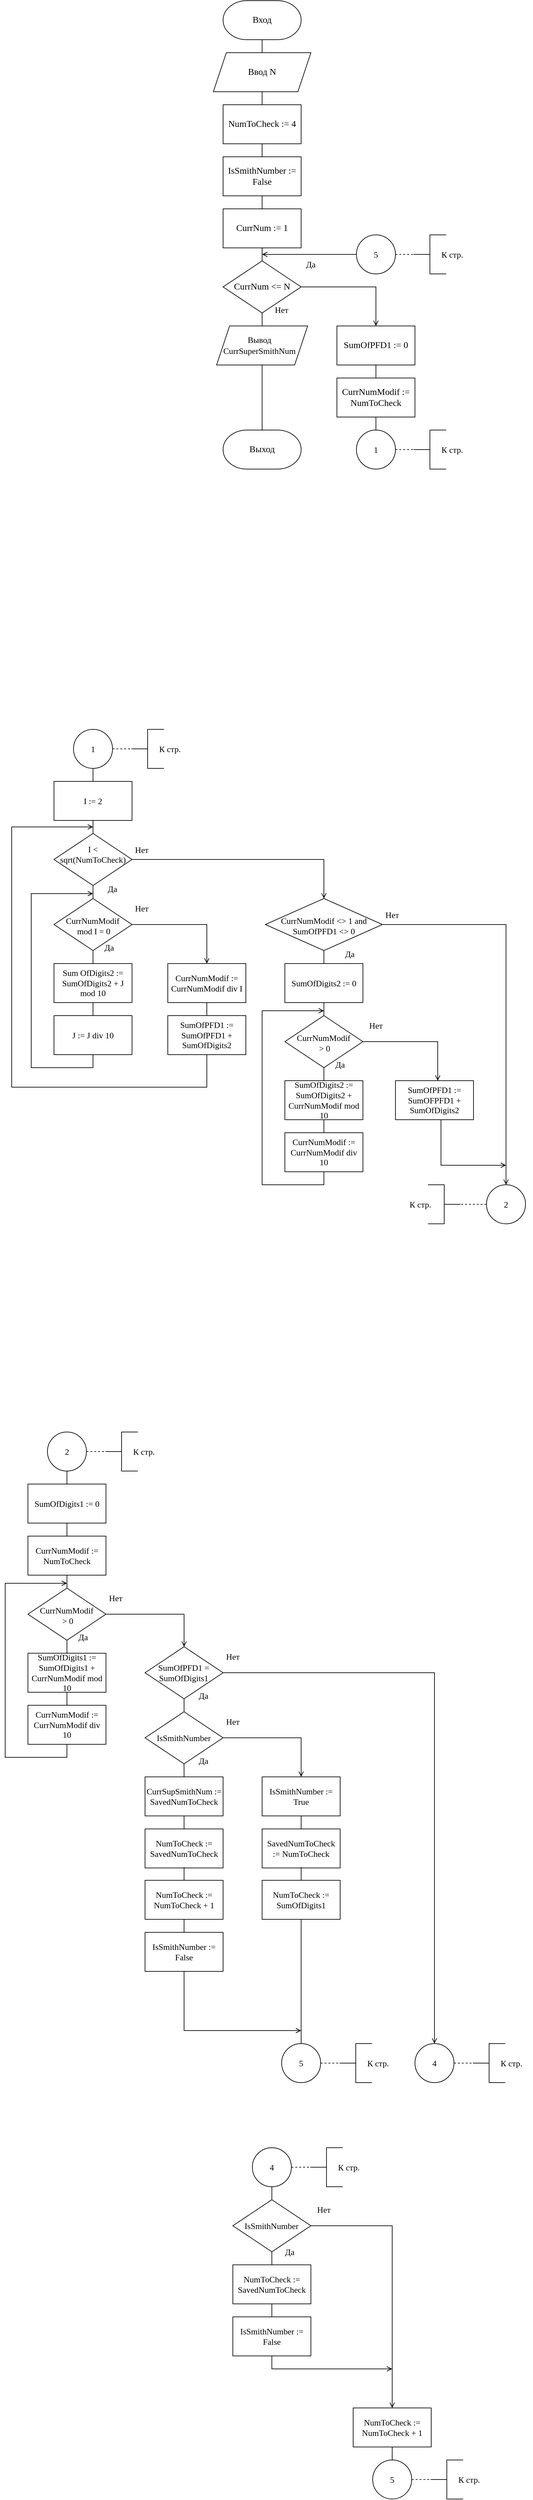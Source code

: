 <mxfile version="15.7.0" type="github">
  <diagram id="UOqkufk7XXMxplqXsK38" name="Page-1">
    <mxGraphModel dx="2762" dy="1574" grid="1" gridSize="10" guides="1" tooltips="1" connect="1" arrows="1" fold="1" page="1" pageScale="1" pageWidth="850" pageHeight="1100" math="0" shadow="0">
      <root>
        <mxCell id="0" />
        <mxCell id="1" parent="0" />
        <mxCell id="SIjMMrmNhATLVY4MGX8Y-2" style="edgeStyle=orthogonalEdgeStyle;rounded=0;orthogonalLoop=1;jettySize=auto;html=1;fontFamily=Times New Roman;fontSize=14;endArrow=none;endFill=0;" edge="1" parent="1" source="SIjMMrmNhATLVY4MGX8Y-1">
          <mxGeometry relative="1" as="geometry">
            <mxPoint x="425" y="110" as="targetPoint" />
          </mxGeometry>
        </mxCell>
        <mxCell id="SIjMMrmNhATLVY4MGX8Y-1" value="Вход" style="strokeWidth=1;html=1;shape=mxgraph.flowchart.terminator;whiteSpace=wrap;fontFamily=Times New Roman;fontSize=14;" vertex="1" parent="1">
          <mxGeometry x="365" y="30" width="120" height="60" as="geometry" />
        </mxCell>
        <mxCell id="SIjMMrmNhATLVY4MGX8Y-5" style="edgeStyle=orthogonalEdgeStyle;rounded=0;orthogonalLoop=1;jettySize=auto;html=1;entryX=0.5;entryY=0;entryDx=0;entryDy=0;fontFamily=Times New Roman;fontSize=14;endArrow=none;endFill=0;" edge="1" parent="1" source="SIjMMrmNhATLVY4MGX8Y-3" target="SIjMMrmNhATLVY4MGX8Y-4">
          <mxGeometry relative="1" as="geometry" />
        </mxCell>
        <mxCell id="SIjMMrmNhATLVY4MGX8Y-3" value="Ввод N" style="shape=parallelogram;perimeter=parallelogramPerimeter;whiteSpace=wrap;html=1;fixedSize=1;fontFamily=Times New Roman;fontSize=14;strokeWidth=1;" vertex="1" parent="1">
          <mxGeometry x="350" y="110" width="150" height="60" as="geometry" />
        </mxCell>
        <mxCell id="SIjMMrmNhATLVY4MGX8Y-4" value="NumToCheck := 4" style="rounded=0;whiteSpace=wrap;html=1;fontFamily=Times New Roman;fontSize=14;strokeWidth=1;" vertex="1" parent="1">
          <mxGeometry x="365" y="190" width="120" height="60" as="geometry" />
        </mxCell>
        <mxCell id="SIjMMrmNhATLVY4MGX8Y-8" style="edgeStyle=orthogonalEdgeStyle;rounded=0;orthogonalLoop=1;jettySize=auto;html=1;entryX=0.5;entryY=0;entryDx=0;entryDy=0;fontFamily=Times New Roman;fontSize=14;endArrow=none;endFill=0;" edge="1" parent="1" target="SIjMMrmNhATLVY4MGX8Y-9">
          <mxGeometry relative="1" as="geometry">
            <mxPoint x="425" y="250" as="sourcePoint" />
          </mxGeometry>
        </mxCell>
        <mxCell id="SIjMMrmNhATLVY4MGX8Y-9" value="IsSmithNumber := False" style="rounded=0;whiteSpace=wrap;html=1;fontFamily=Times New Roman;fontSize=14;strokeWidth=1;" vertex="1" parent="1">
          <mxGeometry x="365" y="270" width="120" height="60" as="geometry" />
        </mxCell>
        <mxCell id="SIjMMrmNhATLVY4MGX8Y-10" style="edgeStyle=orthogonalEdgeStyle;rounded=0;orthogonalLoop=1;jettySize=auto;html=1;entryX=0.5;entryY=0;entryDx=0;entryDy=0;fontFamily=Times New Roman;fontSize=14;endArrow=none;endFill=0;" edge="1" parent="1" target="SIjMMrmNhATLVY4MGX8Y-11">
          <mxGeometry relative="1" as="geometry">
            <mxPoint x="425" y="330" as="sourcePoint" />
          </mxGeometry>
        </mxCell>
        <mxCell id="SIjMMrmNhATLVY4MGX8Y-12" style="edgeStyle=orthogonalEdgeStyle;rounded=0;orthogonalLoop=1;jettySize=auto;html=1;fontFamily=Times New Roman;fontSize=14;endArrow=none;endFill=0;" edge="1" parent="1" source="SIjMMrmNhATLVY4MGX8Y-11">
          <mxGeometry relative="1" as="geometry">
            <mxPoint x="425" y="430" as="targetPoint" />
          </mxGeometry>
        </mxCell>
        <mxCell id="SIjMMrmNhATLVY4MGX8Y-11" value="CurrNum := 1" style="rounded=0;whiteSpace=wrap;html=1;fontFamily=Times New Roman;fontSize=14;strokeWidth=1;" vertex="1" parent="1">
          <mxGeometry x="365" y="350" width="120" height="60" as="geometry" />
        </mxCell>
        <mxCell id="SIjMMrmNhATLVY4MGX8Y-15" style="edgeStyle=orthogonalEdgeStyle;rounded=0;orthogonalLoop=1;jettySize=auto;html=1;fontFamily=Times New Roman;fontSize=14;endArrow=none;endFill=0;" edge="1" parent="1" source="SIjMMrmNhATLVY4MGX8Y-13">
          <mxGeometry relative="1" as="geometry">
            <mxPoint x="425" y="530" as="targetPoint" />
          </mxGeometry>
        </mxCell>
        <mxCell id="SIjMMrmNhATLVY4MGX8Y-25" style="edgeStyle=orthogonalEdgeStyle;rounded=0;orthogonalLoop=1;jettySize=auto;html=1;fontFamily=Times New Roman;fontSize=13;endArrow=open;endFill=0;" edge="1" parent="1" source="SIjMMrmNhATLVY4MGX8Y-13">
          <mxGeometry relative="1" as="geometry">
            <mxPoint x="600" y="530" as="targetPoint" />
            <Array as="points">
              <mxPoint x="600" y="470" />
            </Array>
          </mxGeometry>
        </mxCell>
        <mxCell id="SIjMMrmNhATLVY4MGX8Y-13" value="CurrNum &amp;lt;= N" style="rhombus;whiteSpace=wrap;html=1;fontFamily=Times New Roman;fontSize=14;strokeWidth=1;" vertex="1" parent="1">
          <mxGeometry x="365" y="430" width="120" height="80" as="geometry" />
        </mxCell>
        <mxCell id="SIjMMrmNhATLVY4MGX8Y-18" style="edgeStyle=orthogonalEdgeStyle;rounded=0;orthogonalLoop=1;jettySize=auto;html=1;fontFamily=Times New Roman;fontSize=13;endArrow=none;endFill=0;entryX=0.5;entryY=0;entryDx=0;entryDy=0;entryPerimeter=0;" edge="1" parent="1" source="SIjMMrmNhATLVY4MGX8Y-16" target="SIjMMrmNhATLVY4MGX8Y-20">
          <mxGeometry relative="1" as="geometry">
            <mxPoint x="425" y="610" as="targetPoint" />
          </mxGeometry>
        </mxCell>
        <mxCell id="SIjMMrmNhATLVY4MGX8Y-16" value="&lt;font style=&quot;font-size: 13px&quot;&gt;Вывод CurrSuperSmithNum&lt;/font&gt;" style="shape=parallelogram;perimeter=parallelogramPerimeter;whiteSpace=wrap;html=1;fixedSize=1;fontFamily=Times New Roman;fontSize=14;strokeWidth=1;spacingLeft=-8;" vertex="1" parent="1">
          <mxGeometry x="355" y="530" width="140" height="60" as="geometry" />
        </mxCell>
        <mxCell id="SIjMMrmNhATLVY4MGX8Y-20" value="Выход&lt;br&gt;" style="strokeWidth=1;html=1;shape=mxgraph.flowchart.terminator;whiteSpace=wrap;fontFamily=Times New Roman;fontSize=14;" vertex="1" parent="1">
          <mxGeometry x="365" y="690" width="120" height="60" as="geometry" />
        </mxCell>
        <mxCell id="SIjMMrmNhATLVY4MGX8Y-23" value="Нет" style="text;html=1;strokeColor=none;fillColor=none;align=center;verticalAlign=middle;whiteSpace=wrap;rounded=0;fontFamily=Times New Roman;fontSize=13;" vertex="1" parent="1">
          <mxGeometry x="425" y="490" width="60" height="30" as="geometry" />
        </mxCell>
        <mxCell id="SIjMMrmNhATLVY4MGX8Y-24" value="Да" style="text;html=1;strokeColor=none;fillColor=none;align=center;verticalAlign=middle;whiteSpace=wrap;rounded=0;fontFamily=Times New Roman;fontSize=13;" vertex="1" parent="1">
          <mxGeometry x="470" y="420" width="60" height="30" as="geometry" />
        </mxCell>
        <mxCell id="SIjMMrmNhATLVY4MGX8Y-30" value="SumOfPFD1 := 0" style="rounded=0;whiteSpace=wrap;html=1;fontFamily=Times New Roman;fontSize=14;strokeWidth=1;" vertex="1" parent="1">
          <mxGeometry x="540" y="530" width="120" height="60" as="geometry" />
        </mxCell>
        <mxCell id="SIjMMrmNhATLVY4MGX8Y-31" style="edgeStyle=orthogonalEdgeStyle;rounded=0;orthogonalLoop=1;jettySize=auto;html=1;entryX=0.5;entryY=0;entryDx=0;entryDy=0;fontFamily=Times New Roman;fontSize=14;endArrow=none;endFill=0;" edge="1" parent="1" target="SIjMMrmNhATLVY4MGX8Y-32">
          <mxGeometry relative="1" as="geometry">
            <mxPoint x="600" y="590" as="sourcePoint" />
          </mxGeometry>
        </mxCell>
        <mxCell id="SIjMMrmNhATLVY4MGX8Y-33" style="edgeStyle=orthogonalEdgeStyle;rounded=0;orthogonalLoop=1;jettySize=auto;html=1;fontFamily=Times New Roman;fontSize=13;endArrow=none;endFill=0;entryX=0.5;entryY=0;entryDx=0;entryDy=0;" edge="1" parent="1" source="SIjMMrmNhATLVY4MGX8Y-32" target="SIjMMrmNhATLVY4MGX8Y-34">
          <mxGeometry relative="1" as="geometry">
            <mxPoint x="600" y="1030" as="targetPoint" />
          </mxGeometry>
        </mxCell>
        <mxCell id="SIjMMrmNhATLVY4MGX8Y-32" value="CurrNumModif := NumToCheck" style="rounded=0;whiteSpace=wrap;html=1;fontFamily=Times New Roman;fontSize=14;strokeWidth=1;" vertex="1" parent="1">
          <mxGeometry x="540" y="610" width="120" height="60" as="geometry" />
        </mxCell>
        <mxCell id="SIjMMrmNhATLVY4MGX8Y-34" value="1" style="ellipse;whiteSpace=wrap;html=1;aspect=fixed;fontFamily=Times New Roman;fontSize=13;strokeWidth=1;" vertex="1" parent="1">
          <mxGeometry x="570" y="690" width="60" height="60" as="geometry" />
        </mxCell>
        <mxCell id="SIjMMrmNhATLVY4MGX8Y-36" style="edgeStyle=orthogonalEdgeStyle;rounded=0;orthogonalLoop=1;jettySize=auto;html=1;fontFamily=Times New Roman;fontSize=13;endArrow=none;endFill=0;" edge="1" parent="1" source="SIjMMrmNhATLVY4MGX8Y-35">
          <mxGeometry relative="1" as="geometry">
            <mxPoint x="165" y="1230" as="targetPoint" />
          </mxGeometry>
        </mxCell>
        <mxCell id="SIjMMrmNhATLVY4MGX8Y-35" value="1" style="ellipse;whiteSpace=wrap;html=1;aspect=fixed;fontFamily=Times New Roman;fontSize=13;strokeWidth=1;" vertex="1" parent="1">
          <mxGeometry x="135" y="1150" width="60" height="60" as="geometry" />
        </mxCell>
        <mxCell id="SIjMMrmNhATLVY4MGX8Y-54" style="edgeStyle=orthogonalEdgeStyle;rounded=0;orthogonalLoop=1;jettySize=auto;html=1;entryX=0.5;entryY=0;entryDx=0;entryDy=0;fontFamily=Times New Roman;fontSize=13;endArrow=none;endFill=0;" edge="1" parent="1" source="SIjMMrmNhATLVY4MGX8Y-39" target="SIjMMrmNhATLVY4MGX8Y-45">
          <mxGeometry relative="1" as="geometry" />
        </mxCell>
        <mxCell id="SIjMMrmNhATLVY4MGX8Y-39" value="I &amp;lt; sqrt(NumToCheck)" style="rhombus;whiteSpace=wrap;html=1;fontFamily=Times New Roman;fontSize=13;strokeWidth=1;spacingBottom=17;" vertex="1" parent="1">
          <mxGeometry x="105" y="1310" width="120" height="80" as="geometry" />
        </mxCell>
        <mxCell id="SIjMMrmNhATLVY4MGX8Y-42" style="edgeStyle=orthogonalEdgeStyle;rounded=0;orthogonalLoop=1;jettySize=auto;html=1;entryX=0.5;entryY=0;entryDx=0;entryDy=0;fontFamily=Times New Roman;fontSize=13;endArrow=none;endFill=0;" edge="1" parent="1" source="SIjMMrmNhATLVY4MGX8Y-41" target="SIjMMrmNhATLVY4MGX8Y-39">
          <mxGeometry relative="1" as="geometry" />
        </mxCell>
        <mxCell id="SIjMMrmNhATLVY4MGX8Y-41" value="I := 2" style="rounded=0;whiteSpace=wrap;html=1;fontFamily=Times New Roman;fontSize=13;strokeWidth=1;" vertex="1" parent="1">
          <mxGeometry x="105" y="1230" width="120" height="60" as="geometry" />
        </mxCell>
        <mxCell id="SIjMMrmNhATLVY4MGX8Y-51" style="edgeStyle=orthogonalEdgeStyle;rounded=0;orthogonalLoop=1;jettySize=auto;html=1;entryX=0.5;entryY=0;entryDx=0;entryDy=0;fontFamily=Times New Roman;fontSize=13;endArrow=none;endFill=0;" edge="1" parent="1" source="SIjMMrmNhATLVY4MGX8Y-45" target="SIjMMrmNhATLVY4MGX8Y-48">
          <mxGeometry relative="1" as="geometry" />
        </mxCell>
        <mxCell id="SIjMMrmNhATLVY4MGX8Y-45" value="CurrNumModif&lt;br&gt;&amp;nbsp;mod I = 0" style="rhombus;whiteSpace=wrap;html=1;fontFamily=Times New Roman;fontSize=13;strokeWidth=1;spacingBottom=-3;spacingLeft=4;spacingRight=5;" vertex="1" parent="1">
          <mxGeometry x="105" y="1410" width="120" height="80" as="geometry" />
        </mxCell>
        <mxCell id="SIjMMrmNhATLVY4MGX8Y-46" style="edgeStyle=orthogonalEdgeStyle;rounded=0;orthogonalLoop=1;jettySize=auto;html=1;fontFamily=Times New Roman;fontSize=13;endArrow=open;endFill=0;" edge="1" parent="1">
          <mxGeometry relative="1" as="geometry">
            <mxPoint x="340" y="1510" as="targetPoint" />
            <mxPoint x="225" y="1450" as="sourcePoint" />
            <Array as="points">
              <mxPoint x="340" y="1450" />
            </Array>
          </mxGeometry>
        </mxCell>
        <mxCell id="SIjMMrmNhATLVY4MGX8Y-50" style="edgeStyle=orthogonalEdgeStyle;rounded=0;orthogonalLoop=1;jettySize=auto;html=1;entryX=0.5;entryY=0;entryDx=0;entryDy=0;fontFamily=Times New Roman;fontSize=13;endArrow=none;endFill=0;" edge="1" parent="1" source="SIjMMrmNhATLVY4MGX8Y-48" target="SIjMMrmNhATLVY4MGX8Y-49">
          <mxGeometry relative="1" as="geometry" />
        </mxCell>
        <mxCell id="SIjMMrmNhATLVY4MGX8Y-48" value="Sum OfDigits2 := SumOfDigits2 + J mod 10" style="rounded=0;whiteSpace=wrap;html=1;fontFamily=Times New Roman;fontSize=13;strokeWidth=1;" vertex="1" parent="1">
          <mxGeometry x="105" y="1510" width="120" height="60" as="geometry" />
        </mxCell>
        <mxCell id="SIjMMrmNhATLVY4MGX8Y-57" style="edgeStyle=orthogonalEdgeStyle;rounded=0;orthogonalLoop=1;jettySize=auto;html=1;fontFamily=Times New Roman;fontSize=13;endArrow=open;endFill=0;entryX=0;entryY=0.75;entryDx=0;entryDy=0;" edge="1" parent="1" source="SIjMMrmNhATLVY4MGX8Y-49" target="SIjMMrmNhATLVY4MGX8Y-55">
          <mxGeometry relative="1" as="geometry">
            <mxPoint x="140" y="1403" as="targetPoint" />
            <Array as="points">
              <mxPoint x="165" y="1670" />
              <mxPoint x="70" y="1670" />
              <mxPoint x="70" y="1403" />
            </Array>
          </mxGeometry>
        </mxCell>
        <mxCell id="SIjMMrmNhATLVY4MGX8Y-49" value="J := J div 10" style="rounded=0;whiteSpace=wrap;html=1;fontFamily=Times New Roman;fontSize=13;strokeWidth=1;" vertex="1" parent="1">
          <mxGeometry x="105" y="1590" width="120" height="60" as="geometry" />
        </mxCell>
        <mxCell id="SIjMMrmNhATLVY4MGX8Y-52" value="Да" style="text;html=1;strokeColor=none;fillColor=none;align=center;verticalAlign=middle;whiteSpace=wrap;rounded=0;fontFamily=Times New Roman;fontSize=13;" vertex="1" parent="1">
          <mxGeometry x="160" y="1470" width="60" height="30" as="geometry" />
        </mxCell>
        <mxCell id="SIjMMrmNhATLVY4MGX8Y-53" value="Нет" style="text;html=1;strokeColor=none;fillColor=none;align=center;verticalAlign=middle;whiteSpace=wrap;rounded=0;fontFamily=Times New Roman;fontSize=13;" vertex="1" parent="1">
          <mxGeometry x="210" y="1410" width="60" height="30" as="geometry" />
        </mxCell>
        <mxCell id="SIjMMrmNhATLVY4MGX8Y-55" value="Да" style="text;html=1;strokeColor=none;fillColor=none;align=center;verticalAlign=middle;whiteSpace=wrap;rounded=0;fontFamily=Times New Roman;fontSize=13;" vertex="1" parent="1">
          <mxGeometry x="165" y="1380" width="60" height="30" as="geometry" />
        </mxCell>
        <mxCell id="SIjMMrmNhATLVY4MGX8Y-56" value="Нет" style="text;html=1;strokeColor=none;fillColor=none;align=center;verticalAlign=middle;whiteSpace=wrap;rounded=0;fontFamily=Times New Roman;fontSize=13;" vertex="1" parent="1">
          <mxGeometry x="210" y="1320" width="60" height="30" as="geometry" />
        </mxCell>
        <mxCell id="SIjMMrmNhATLVY4MGX8Y-62" style="edgeStyle=orthogonalEdgeStyle;rounded=0;orthogonalLoop=1;jettySize=auto;html=1;entryX=0.5;entryY=0;entryDx=0;entryDy=0;fontFamily=Times New Roman;fontSize=13;endArrow=none;endFill=0;" edge="1" parent="1" source="SIjMMrmNhATLVY4MGX8Y-63" target="SIjMMrmNhATLVY4MGX8Y-64">
          <mxGeometry relative="1" as="geometry" />
        </mxCell>
        <mxCell id="SIjMMrmNhATLVY4MGX8Y-63" value="CurrNumModif := CurrNumModif div I" style="rounded=0;whiteSpace=wrap;html=1;fontFamily=Times New Roman;fontSize=13;strokeWidth=1;" vertex="1" parent="1">
          <mxGeometry x="280" y="1510" width="120" height="60" as="geometry" />
        </mxCell>
        <mxCell id="SIjMMrmNhATLVY4MGX8Y-65" style="edgeStyle=orthogonalEdgeStyle;rounded=0;orthogonalLoop=1;jettySize=auto;html=1;fontFamily=Times New Roman;fontSize=13;endArrow=open;endFill=0;" edge="1" parent="1" source="SIjMMrmNhATLVY4MGX8Y-64">
          <mxGeometry relative="1" as="geometry">
            <mxPoint x="165" y="1300" as="targetPoint" />
            <Array as="points">
              <mxPoint x="340" y="1700" />
              <mxPoint x="40" y="1700" />
              <mxPoint x="40" y="1300" />
            </Array>
          </mxGeometry>
        </mxCell>
        <mxCell id="SIjMMrmNhATLVY4MGX8Y-64" value="SumOfPFD1 := SumOfPFD1 + SumOfDigits2" style="rounded=0;whiteSpace=wrap;html=1;fontFamily=Times New Roman;fontSize=13;strokeWidth=1;" vertex="1" parent="1">
          <mxGeometry x="280" y="1590" width="120" height="60" as="geometry" />
        </mxCell>
        <mxCell id="SIjMMrmNhATLVY4MGX8Y-66" style="edgeStyle=orthogonalEdgeStyle;rounded=0;orthogonalLoop=1;jettySize=auto;html=1;fontFamily=Times New Roman;fontSize=13;endArrow=open;endFill=0;exitX=0.25;exitY=1;exitDx=0;exitDy=0;" edge="1" parent="1" source="SIjMMrmNhATLVY4MGX8Y-56">
          <mxGeometry relative="1" as="geometry">
            <mxPoint x="520" y="1410" as="targetPoint" />
            <mxPoint x="250" y="1350" as="sourcePoint" />
            <Array as="points">
              <mxPoint x="520" y="1350" />
            </Array>
          </mxGeometry>
        </mxCell>
        <mxCell id="SIjMMrmNhATLVY4MGX8Y-73" style="edgeStyle=orthogonalEdgeStyle;rounded=0;orthogonalLoop=1;jettySize=auto;html=1;fontFamily=Times New Roman;fontSize=13;endArrow=none;endFill=0;" edge="1" parent="1" source="SIjMMrmNhATLVY4MGX8Y-68">
          <mxGeometry relative="1" as="geometry">
            <mxPoint x="520" y="1510" as="targetPoint" />
          </mxGeometry>
        </mxCell>
        <mxCell id="SIjMMrmNhATLVY4MGX8Y-68" value="CurrNumModif &amp;lt;&amp;gt; 1 and SumOfPFD1 &amp;lt;&amp;gt; 0" style="rhombus;whiteSpace=wrap;html=1;fontFamily=Times New Roman;fontSize=13;strokeWidth=1;spacingBottom=-3;" vertex="1" parent="1">
          <mxGeometry x="430" y="1410" width="180" height="80" as="geometry" />
        </mxCell>
        <mxCell id="SIjMMrmNhATLVY4MGX8Y-69" style="edgeStyle=orthogonalEdgeStyle;rounded=0;orthogonalLoop=1;jettySize=auto;html=1;fontFamily=Times New Roman;fontSize=13;endArrow=open;endFill=0;" edge="1" parent="1">
          <mxGeometry relative="1" as="geometry">
            <mxPoint x="800" y="1850" as="targetPoint" />
            <mxPoint x="610" y="1450" as="sourcePoint" />
            <Array as="points">
              <mxPoint x="800" y="1450" />
              <mxPoint x="800" y="1510" />
            </Array>
          </mxGeometry>
        </mxCell>
        <mxCell id="SIjMMrmNhATLVY4MGX8Y-70" value="Да" style="text;html=1;strokeColor=none;fillColor=none;align=center;verticalAlign=middle;whiteSpace=wrap;rounded=0;fontFamily=Times New Roman;fontSize=13;" vertex="1" parent="1">
          <mxGeometry x="540" y="1480" width="40" height="30" as="geometry" />
        </mxCell>
        <mxCell id="SIjMMrmNhATLVY4MGX8Y-71" value="Нет" style="text;html=1;strokeColor=none;fillColor=none;align=center;verticalAlign=middle;whiteSpace=wrap;rounded=0;fontFamily=Times New Roman;fontSize=13;" vertex="1" parent="1">
          <mxGeometry x="595" y="1420" width="60" height="30" as="geometry" />
        </mxCell>
        <mxCell id="SIjMMrmNhATLVY4MGX8Y-74" value="SumOfDigits2 := 0" style="rounded=0;whiteSpace=wrap;html=1;fontFamily=Times New Roman;fontSize=13;strokeWidth=1;" vertex="1" parent="1">
          <mxGeometry x="460" y="1510" width="120" height="60" as="geometry" />
        </mxCell>
        <mxCell id="SIjMMrmNhATLVY4MGX8Y-84" style="edgeStyle=orthogonalEdgeStyle;rounded=0;orthogonalLoop=1;jettySize=auto;html=1;entryX=0.5;entryY=0;entryDx=0;entryDy=0;fontFamily=Times New Roman;fontSize=13;endArrow=none;endFill=0;" edge="1" parent="1" target="SIjMMrmNhATLVY4MGX8Y-86">
          <mxGeometry relative="1" as="geometry">
            <mxPoint x="520" y="1570" as="sourcePoint" />
          </mxGeometry>
        </mxCell>
        <mxCell id="SIjMMrmNhATLVY4MGX8Y-85" style="edgeStyle=orthogonalEdgeStyle;rounded=0;orthogonalLoop=1;jettySize=auto;html=1;entryX=0.5;entryY=0;entryDx=0;entryDy=0;fontFamily=Times New Roman;fontSize=13;endArrow=none;endFill=0;" edge="1" parent="1" source="SIjMMrmNhATLVY4MGX8Y-86" target="SIjMMrmNhATLVY4MGX8Y-88">
          <mxGeometry relative="1" as="geometry" />
        </mxCell>
        <mxCell id="SIjMMrmNhATLVY4MGX8Y-86" value="CurrNumModif&lt;br&gt;&amp;nbsp;&amp;gt; 0" style="rhombus;whiteSpace=wrap;html=1;fontFamily=Times New Roman;fontSize=13;strokeWidth=1;spacingBottom=-3;spacingLeft=4;spacingRight=5;" vertex="1" parent="1">
          <mxGeometry x="460" y="1590" width="120" height="80" as="geometry" />
        </mxCell>
        <mxCell id="SIjMMrmNhATLVY4MGX8Y-87" style="edgeStyle=orthogonalEdgeStyle;rounded=0;orthogonalLoop=1;jettySize=auto;html=1;entryX=0.5;entryY=0;entryDx=0;entryDy=0;fontFamily=Times New Roman;fontSize=13;endArrow=none;endFill=0;" edge="1" parent="1" source="SIjMMrmNhATLVY4MGX8Y-88" target="SIjMMrmNhATLVY4MGX8Y-90">
          <mxGeometry relative="1" as="geometry" />
        </mxCell>
        <mxCell id="SIjMMrmNhATLVY4MGX8Y-88" value="SumOfDigits2 := SumOfDigits2 + CurrNumModif mod 10" style="rounded=0;whiteSpace=wrap;html=1;fontFamily=Times New Roman;fontSize=13;strokeWidth=1;" vertex="1" parent="1">
          <mxGeometry x="460" y="1690" width="120" height="60" as="geometry" />
        </mxCell>
        <mxCell id="SIjMMrmNhATLVY4MGX8Y-89" style="edgeStyle=orthogonalEdgeStyle;rounded=0;orthogonalLoop=1;jettySize=auto;html=1;fontFamily=Times New Roman;fontSize=13;endArrow=open;endFill=0;entryX=0;entryY=0.75;entryDx=0;entryDy=0;" edge="1" parent="1" source="SIjMMrmNhATLVY4MGX8Y-90">
          <mxGeometry relative="1" as="geometry">
            <mxPoint x="520" y="1582.5" as="targetPoint" />
            <Array as="points">
              <mxPoint x="520" y="1850" />
              <mxPoint x="425" y="1850" />
              <mxPoint x="425" y="1583" />
            </Array>
          </mxGeometry>
        </mxCell>
        <mxCell id="SIjMMrmNhATLVY4MGX8Y-90" value="CurrNumModif := CurrNumModif div 10" style="rounded=0;whiteSpace=wrap;html=1;fontFamily=Times New Roman;fontSize=13;strokeWidth=1;" vertex="1" parent="1">
          <mxGeometry x="460" y="1770" width="120" height="60" as="geometry" />
        </mxCell>
        <mxCell id="SIjMMrmNhATLVY4MGX8Y-91" value="Да" style="text;html=1;strokeColor=none;fillColor=none;align=center;verticalAlign=middle;whiteSpace=wrap;rounded=0;fontFamily=Times New Roman;fontSize=13;" vertex="1" parent="1">
          <mxGeometry x="515" y="1650" width="60" height="30" as="geometry" />
        </mxCell>
        <mxCell id="SIjMMrmNhATLVY4MGX8Y-101" value="Нет" style="text;html=1;strokeColor=none;fillColor=none;align=center;verticalAlign=middle;whiteSpace=wrap;rounded=0;fontFamily=Times New Roman;fontSize=13;" vertex="1" parent="1">
          <mxGeometry x="570" y="1590" width="60" height="30" as="geometry" />
        </mxCell>
        <mxCell id="SIjMMrmNhATLVY4MGX8Y-102" style="edgeStyle=orthogonalEdgeStyle;rounded=0;orthogonalLoop=1;jettySize=auto;html=1;fontFamily=Times New Roman;fontSize=13;endArrow=open;endFill=0;" edge="1" parent="1">
          <mxGeometry relative="1" as="geometry">
            <mxPoint x="695" y="1690" as="targetPoint" />
            <mxPoint x="580" y="1630" as="sourcePoint" />
            <Array as="points">
              <mxPoint x="695" y="1630" />
            </Array>
          </mxGeometry>
        </mxCell>
        <mxCell id="SIjMMrmNhATLVY4MGX8Y-106" style="edgeStyle=orthogonalEdgeStyle;rounded=0;orthogonalLoop=1;jettySize=auto;html=1;fontFamily=Times New Roman;fontSize=13;endArrow=open;endFill=0;" edge="1" parent="1" source="SIjMMrmNhATLVY4MGX8Y-103">
          <mxGeometry relative="1" as="geometry">
            <mxPoint x="800" y="1820" as="targetPoint" />
            <Array as="points">
              <mxPoint x="700" y="1820" />
            </Array>
          </mxGeometry>
        </mxCell>
        <mxCell id="SIjMMrmNhATLVY4MGX8Y-103" value="SumOfPFD1 := SumOFPFD1 + SumOfDigits2" style="rounded=0;whiteSpace=wrap;html=1;fontFamily=Times New Roman;fontSize=13;strokeWidth=1;" vertex="1" parent="1">
          <mxGeometry x="630" y="1690" width="120" height="60" as="geometry" />
        </mxCell>
        <mxCell id="SIjMMrmNhATLVY4MGX8Y-105" value="2" style="ellipse;whiteSpace=wrap;html=1;aspect=fixed;fontFamily=Times New Roman;fontSize=13;strokeWidth=1;" vertex="1" parent="1">
          <mxGeometry x="770" y="1850" width="60" height="60" as="geometry" />
        </mxCell>
        <mxCell id="SIjMMrmNhATLVY4MGX8Y-108" style="edgeStyle=orthogonalEdgeStyle;rounded=0;orthogonalLoop=1;jettySize=auto;html=1;fontFamily=Times New Roman;fontSize=13;endArrow=none;endFill=0;" edge="1" parent="1" source="SIjMMrmNhATLVY4MGX8Y-107">
          <mxGeometry relative="1" as="geometry">
            <mxPoint x="124.94" y="2310" as="targetPoint" />
          </mxGeometry>
        </mxCell>
        <mxCell id="SIjMMrmNhATLVY4MGX8Y-107" value="2" style="ellipse;whiteSpace=wrap;html=1;aspect=fixed;fontFamily=Times New Roman;fontSize=13;strokeWidth=1;" vertex="1" parent="1">
          <mxGeometry x="94.94" y="2230" width="60" height="60" as="geometry" />
        </mxCell>
        <mxCell id="SIjMMrmNhATLVY4MGX8Y-109" value="SumOfDigits1 := 0" style="rounded=0;whiteSpace=wrap;html=1;fontFamily=Times New Roman;fontSize=13;strokeWidth=1;" vertex="1" parent="1">
          <mxGeometry x="64.94" y="2310" width="120" height="60" as="geometry" />
        </mxCell>
        <mxCell id="SIjMMrmNhATLVY4MGX8Y-110" style="edgeStyle=orthogonalEdgeStyle;rounded=0;orthogonalLoop=1;jettySize=auto;html=1;fontFamily=Times New Roman;fontSize=13;endArrow=none;endFill=0;" edge="1" parent="1">
          <mxGeometry relative="1" as="geometry">
            <mxPoint x="124.94" y="2390" as="targetPoint" />
            <mxPoint x="124.94" y="2370" as="sourcePoint" />
          </mxGeometry>
        </mxCell>
        <mxCell id="SIjMMrmNhATLVY4MGX8Y-111" value="CurrNumModif := NumToCheck" style="rounded=0;whiteSpace=wrap;html=1;fontFamily=Times New Roman;fontSize=13;strokeWidth=1;" vertex="1" parent="1">
          <mxGeometry x="64.94" y="2390" width="120" height="60" as="geometry" />
        </mxCell>
        <mxCell id="SIjMMrmNhATLVY4MGX8Y-112" style="edgeStyle=orthogonalEdgeStyle;rounded=0;orthogonalLoop=1;jettySize=auto;html=1;entryX=0.5;entryY=0;entryDx=0;entryDy=0;fontFamily=Times New Roman;fontSize=13;endArrow=none;endFill=0;" edge="1" parent="1" target="SIjMMrmNhATLVY4MGX8Y-114">
          <mxGeometry relative="1" as="geometry">
            <mxPoint x="124.94" y="2450" as="sourcePoint" />
          </mxGeometry>
        </mxCell>
        <mxCell id="SIjMMrmNhATLVY4MGX8Y-113" style="edgeStyle=orthogonalEdgeStyle;rounded=0;orthogonalLoop=1;jettySize=auto;html=1;entryX=0.5;entryY=0;entryDx=0;entryDy=0;fontFamily=Times New Roman;fontSize=13;endArrow=none;endFill=0;" edge="1" parent="1" source="SIjMMrmNhATLVY4MGX8Y-114" target="SIjMMrmNhATLVY4MGX8Y-116">
          <mxGeometry relative="1" as="geometry" />
        </mxCell>
        <mxCell id="SIjMMrmNhATLVY4MGX8Y-114" value="CurrNumModif&lt;br&gt;&amp;nbsp;&amp;gt; 0" style="rhombus;whiteSpace=wrap;html=1;fontFamily=Times New Roman;fontSize=13;strokeWidth=1;spacingBottom=-3;spacingLeft=4;spacingRight=5;" vertex="1" parent="1">
          <mxGeometry x="64.94" y="2470" width="120" height="80" as="geometry" />
        </mxCell>
        <mxCell id="SIjMMrmNhATLVY4MGX8Y-115" style="edgeStyle=orthogonalEdgeStyle;rounded=0;orthogonalLoop=1;jettySize=auto;html=1;entryX=0.5;entryY=0;entryDx=0;entryDy=0;fontFamily=Times New Roman;fontSize=13;endArrow=none;endFill=0;" edge="1" parent="1" source="SIjMMrmNhATLVY4MGX8Y-116" target="SIjMMrmNhATLVY4MGX8Y-118">
          <mxGeometry relative="1" as="geometry" />
        </mxCell>
        <mxCell id="SIjMMrmNhATLVY4MGX8Y-116" value="SumOfDigits1 := SumOfDigits1 + CurrNumModif mod 10" style="rounded=0;whiteSpace=wrap;html=1;fontFamily=Times New Roman;fontSize=13;strokeWidth=1;" vertex="1" parent="1">
          <mxGeometry x="64.94" y="2570" width="120" height="60" as="geometry" />
        </mxCell>
        <mxCell id="SIjMMrmNhATLVY4MGX8Y-117" style="edgeStyle=orthogonalEdgeStyle;rounded=0;orthogonalLoop=1;jettySize=auto;html=1;fontFamily=Times New Roman;fontSize=13;endArrow=open;endFill=0;entryX=0;entryY=0.75;entryDx=0;entryDy=0;" edge="1" parent="1" source="SIjMMrmNhATLVY4MGX8Y-118">
          <mxGeometry relative="1" as="geometry">
            <mxPoint x="124.94" y="2462.5" as="targetPoint" />
            <Array as="points">
              <mxPoint x="124.94" y="2730" />
              <mxPoint x="29.94" y="2730" />
              <mxPoint x="29.94" y="2463" />
            </Array>
          </mxGeometry>
        </mxCell>
        <mxCell id="SIjMMrmNhATLVY4MGX8Y-118" value="CurrNumModif := CurrNumModif div 10" style="rounded=0;whiteSpace=wrap;html=1;fontFamily=Times New Roman;fontSize=13;strokeWidth=1;" vertex="1" parent="1">
          <mxGeometry x="64.94" y="2650" width="120" height="60" as="geometry" />
        </mxCell>
        <mxCell id="SIjMMrmNhATLVY4MGX8Y-119" value="Да" style="text;html=1;strokeColor=none;fillColor=none;align=center;verticalAlign=middle;whiteSpace=wrap;rounded=0;fontFamily=Times New Roman;fontSize=13;" vertex="1" parent="1">
          <mxGeometry x="119.94" y="2530" width="60" height="30" as="geometry" />
        </mxCell>
        <mxCell id="SIjMMrmNhATLVY4MGX8Y-121" value="Нет" style="text;html=1;strokeColor=none;fillColor=none;align=center;verticalAlign=middle;whiteSpace=wrap;rounded=0;fontFamily=Times New Roman;fontSize=13;" vertex="1" parent="1">
          <mxGeometry x="169.94" y="2470" width="60" height="30" as="geometry" />
        </mxCell>
        <mxCell id="SIjMMrmNhATLVY4MGX8Y-122" style="edgeStyle=orthogonalEdgeStyle;rounded=0;orthogonalLoop=1;jettySize=auto;html=1;fontFamily=Times New Roman;fontSize=13;endArrow=open;endFill=0;entryX=0.5;entryY=0;entryDx=0;entryDy=0;" edge="1" parent="1" target="SIjMMrmNhATLVY4MGX8Y-124">
          <mxGeometry relative="1" as="geometry">
            <mxPoint x="299.94" y="2575" as="targetPoint" />
            <mxPoint x="185" y="2510" as="sourcePoint" />
            <Array as="points">
              <mxPoint x="305" y="2510" />
            </Array>
          </mxGeometry>
        </mxCell>
        <mxCell id="SIjMMrmNhATLVY4MGX8Y-124" value="SumOfPFD1 = SumOfDigits1" style="rhombus;whiteSpace=wrap;html=1;fontFamily=Times New Roman;fontSize=13;strokeWidth=1;spacingBottom=1;spacingLeft=4;spacingRight=5;" vertex="1" parent="1">
          <mxGeometry x="245" y="2560" width="120" height="80" as="geometry" />
        </mxCell>
        <mxCell id="SIjMMrmNhATLVY4MGX8Y-126" value="Да" style="text;html=1;strokeColor=none;fillColor=none;align=center;verticalAlign=middle;whiteSpace=wrap;rounded=0;fontFamily=Times New Roman;fontSize=13;" vertex="1" parent="1">
          <mxGeometry x="305" y="2620" width="60" height="30" as="geometry" />
        </mxCell>
        <mxCell id="SIjMMrmNhATLVY4MGX8Y-127" value="Нет" style="text;html=1;strokeColor=none;fillColor=none;align=center;verticalAlign=middle;whiteSpace=wrap;rounded=0;fontFamily=Times New Roman;fontSize=13;" vertex="1" parent="1">
          <mxGeometry x="349.94" y="2560" width="60" height="30" as="geometry" />
        </mxCell>
        <mxCell id="SIjMMrmNhATLVY4MGX8Y-128" style="edgeStyle=orthogonalEdgeStyle;rounded=0;orthogonalLoop=1;jettySize=auto;html=1;fontFamily=Times New Roman;fontSize=13;endArrow=open;endFill=0;entryX=0.5;entryY=0;entryDx=0;entryDy=0;exitX=1;exitY=0.5;exitDx=0;exitDy=0;" edge="1" parent="1" source="SIjMMrmNhATLVY4MGX8Y-124" target="SIjMMrmNhATLVY4MGX8Y-157">
          <mxGeometry relative="1" as="geometry">
            <mxPoint x="575" y="2660" as="targetPoint" />
            <mxPoint x="455" y="2610" as="sourcePoint" />
            <Array as="points">
              <mxPoint x="690" y="2600" />
            </Array>
          </mxGeometry>
        </mxCell>
        <mxCell id="SIjMMrmNhATLVY4MGX8Y-129" value="IsSmithNumber" style="rhombus;whiteSpace=wrap;html=1;fontFamily=Times New Roman;fontSize=13;strokeWidth=1;spacingBottom=1;spacingLeft=4;spacingRight=5;" vertex="1" parent="1">
          <mxGeometry x="380" y="3410" width="120" height="80" as="geometry" />
        </mxCell>
        <mxCell id="SIjMMrmNhATLVY4MGX8Y-130" value="Да" style="text;html=1;strokeColor=none;fillColor=none;align=center;verticalAlign=middle;whiteSpace=wrap;rounded=0;fontFamily=Times New Roman;fontSize=13;" vertex="1" parent="1">
          <mxGeometry x="435" y="3479.98" width="65" height="20.02" as="geometry" />
        </mxCell>
        <mxCell id="SIjMMrmNhATLVY4MGX8Y-131" value="Нет" style="text;html=1;strokeColor=none;fillColor=none;align=center;verticalAlign=middle;whiteSpace=wrap;rounded=0;fontFamily=Times New Roman;fontSize=13;" vertex="1" parent="1">
          <mxGeometry x="490" y="3410" width="60" height="30" as="geometry" />
        </mxCell>
        <mxCell id="SIjMMrmNhATLVY4MGX8Y-132" style="edgeStyle=orthogonalEdgeStyle;rounded=0;orthogonalLoop=1;jettySize=auto;html=1;fontFamily=Times New Roman;fontSize=13;endArrow=open;endFill=0;entryX=0.5;entryY=0;entryDx=0;entryDy=0;exitX=1;exitY=0.5;exitDx=0;exitDy=0;" edge="1" parent="1" source="SIjMMrmNhATLVY4MGX8Y-129" target="SIjMMrmNhATLVY4MGX8Y-133">
          <mxGeometry relative="1" as="geometry">
            <mxPoint x="625.06" y="3500" as="targetPoint" />
            <mxPoint x="505.06" y="3450" as="sourcePoint" />
            <Array as="points">
              <mxPoint x="625" y="3450" />
            </Array>
          </mxGeometry>
        </mxCell>
        <mxCell id="SIjMMrmNhATLVY4MGX8Y-141" style="edgeStyle=orthogonalEdgeStyle;rounded=0;orthogonalLoop=1;jettySize=auto;html=1;entryX=0.5;entryY=0;entryDx=0;entryDy=0;fontFamily=Times New Roman;fontSize=13;endArrow=none;endFill=0;" edge="1" parent="1" source="SIjMMrmNhATLVY4MGX8Y-133">
          <mxGeometry relative="1" as="geometry">
            <mxPoint x="625" y="3810" as="targetPoint" />
          </mxGeometry>
        </mxCell>
        <mxCell id="SIjMMrmNhATLVY4MGX8Y-133" value="NumToCheck := NumToCheck + 1" style="rounded=0;whiteSpace=wrap;html=1;fontFamily=Times New Roman;fontSize=13;strokeWidth=1;" vertex="1" parent="1">
          <mxGeometry x="565" y="3730" width="120" height="60" as="geometry" />
        </mxCell>
        <mxCell id="SIjMMrmNhATLVY4MGX8Y-134" style="edgeStyle=orthogonalEdgeStyle;rounded=0;orthogonalLoop=1;jettySize=auto;html=1;entryX=0.5;entryY=0;entryDx=0;entryDy=0;fontFamily=Times New Roman;fontSize=13;endArrow=none;endFill=0;" edge="1" parent="1" target="SIjMMrmNhATLVY4MGX8Y-136">
          <mxGeometry relative="1" as="geometry">
            <mxPoint x="439.942" y="3490.002" as="sourcePoint" />
          </mxGeometry>
        </mxCell>
        <mxCell id="SIjMMrmNhATLVY4MGX8Y-135" style="edgeStyle=orthogonalEdgeStyle;rounded=0;orthogonalLoop=1;jettySize=auto;html=1;entryX=0.5;entryY=0;entryDx=0;entryDy=0;fontFamily=Times New Roman;fontSize=13;endArrow=none;endFill=0;" edge="1" parent="1" source="SIjMMrmNhATLVY4MGX8Y-136" target="SIjMMrmNhATLVY4MGX8Y-137">
          <mxGeometry relative="1" as="geometry" />
        </mxCell>
        <mxCell id="SIjMMrmNhATLVY4MGX8Y-136" value="NumToCheck := SavedNumToCheck" style="rounded=0;whiteSpace=wrap;html=1;fontFamily=Times New Roman;fontSize=13;strokeWidth=1;" vertex="1" parent="1">
          <mxGeometry x="380" y="3510.04" width="120" height="60" as="geometry" />
        </mxCell>
        <mxCell id="SIjMMrmNhATLVY4MGX8Y-138" style="edgeStyle=orthogonalEdgeStyle;rounded=0;orthogonalLoop=1;jettySize=auto;html=1;fontFamily=Times New Roman;fontSize=13;endArrow=open;endFill=0;" edge="1" parent="1" source="SIjMMrmNhATLVY4MGX8Y-137">
          <mxGeometry relative="1" as="geometry">
            <mxPoint x="625" y="3670" as="targetPoint" />
            <Array as="points">
              <mxPoint x="440" y="3670" />
              <mxPoint x="625" y="3670" />
            </Array>
          </mxGeometry>
        </mxCell>
        <mxCell id="SIjMMrmNhATLVY4MGX8Y-137" value="IsSmithNumber := False" style="rounded=0;whiteSpace=wrap;html=1;fontFamily=Times New Roman;fontSize=13;strokeWidth=1;" vertex="1" parent="1">
          <mxGeometry x="380" y="3590.04" width="120" height="60" as="geometry" />
        </mxCell>
        <mxCell id="SIjMMrmNhATLVY4MGX8Y-139" value="5" style="ellipse;whiteSpace=wrap;html=1;aspect=fixed;fontFamily=Times New Roman;fontSize=13;strokeWidth=1;" vertex="1" parent="1">
          <mxGeometry x="595" y="3809.98" width="60" height="60" as="geometry" />
        </mxCell>
        <mxCell id="SIjMMrmNhATLVY4MGX8Y-150" style="edgeStyle=orthogonalEdgeStyle;rounded=0;orthogonalLoop=1;jettySize=auto;html=1;fontFamily=Times New Roman;fontSize=13;endArrow=none;endFill=0;" edge="1" parent="1" source="SIjMMrmNhATLVY4MGX8Y-142" target="SIjMMrmNhATLVY4MGX8Y-124">
          <mxGeometry relative="1" as="geometry" />
        </mxCell>
        <mxCell id="SIjMMrmNhATLVY4MGX8Y-142" value="IsSmithNumber" style="rhombus;whiteSpace=wrap;html=1;fontFamily=Times New Roman;fontSize=13;strokeWidth=1;spacingBottom=1;spacingLeft=4;spacingRight=5;" vertex="1" parent="1">
          <mxGeometry x="245" y="2660.02" width="120" height="80" as="geometry" />
        </mxCell>
        <mxCell id="SIjMMrmNhATLVY4MGX8Y-143" value="Да" style="text;html=1;strokeColor=none;fillColor=none;align=center;verticalAlign=middle;whiteSpace=wrap;rounded=0;fontFamily=Times New Roman;fontSize=13;" vertex="1" parent="1">
          <mxGeometry x="305" y="2720.02" width="60" height="30" as="geometry" />
        </mxCell>
        <mxCell id="SIjMMrmNhATLVY4MGX8Y-144" style="edgeStyle=orthogonalEdgeStyle;rounded=0;orthogonalLoop=1;jettySize=auto;html=1;entryX=0.5;entryY=0;entryDx=0;entryDy=0;fontFamily=Times New Roman;fontSize=13;endArrow=none;endFill=0;" edge="1" parent="1" target="SIjMMrmNhATLVY4MGX8Y-146">
          <mxGeometry relative="1" as="geometry">
            <mxPoint x="304.942" y="2740.022" as="sourcePoint" />
          </mxGeometry>
        </mxCell>
        <mxCell id="SIjMMrmNhATLVY4MGX8Y-145" style="edgeStyle=orthogonalEdgeStyle;rounded=0;orthogonalLoop=1;jettySize=auto;html=1;entryX=0.5;entryY=0;entryDx=0;entryDy=0;fontFamily=Times New Roman;fontSize=13;endArrow=none;endFill=0;" edge="1" parent="1" source="SIjMMrmNhATLVY4MGX8Y-146" target="SIjMMrmNhATLVY4MGX8Y-147">
          <mxGeometry relative="1" as="geometry" />
        </mxCell>
        <mxCell id="SIjMMrmNhATLVY4MGX8Y-146" value="CurrSupSmithNum := SavedNumToCheck" style="rounded=0;whiteSpace=wrap;html=1;fontFamily=Times New Roman;fontSize=13;strokeWidth=1;" vertex="1" parent="1">
          <mxGeometry x="245" y="2760.06" width="120" height="60" as="geometry" />
        </mxCell>
        <mxCell id="SIjMMrmNhATLVY4MGX8Y-147" value="NumToCheck := SavedNumToCheck" style="rounded=0;whiteSpace=wrap;html=1;fontFamily=Times New Roman;fontSize=13;strokeWidth=1;" vertex="1" parent="1">
          <mxGeometry x="245" y="2840.06" width="120" height="60" as="geometry" />
        </mxCell>
        <mxCell id="SIjMMrmNhATLVY4MGX8Y-151" style="edgeStyle=orthogonalEdgeStyle;rounded=0;orthogonalLoop=1;jettySize=auto;html=1;entryX=0.5;entryY=0;entryDx=0;entryDy=0;fontFamily=Times New Roman;fontSize=13;endArrow=none;endFill=0;" edge="1" parent="1" target="SIjMMrmNhATLVY4MGX8Y-152">
          <mxGeometry relative="1" as="geometry">
            <mxPoint x="305" y="2899" as="sourcePoint" />
          </mxGeometry>
        </mxCell>
        <mxCell id="SIjMMrmNhATLVY4MGX8Y-152" value="NumToCheck := NumToCheck + 1" style="rounded=0;whiteSpace=wrap;html=1;fontFamily=Times New Roman;fontSize=13;strokeWidth=1;" vertex="1" parent="1">
          <mxGeometry x="245" y="2919" width="120" height="60" as="geometry" />
        </mxCell>
        <mxCell id="SIjMMrmNhATLVY4MGX8Y-153" style="edgeStyle=orthogonalEdgeStyle;rounded=0;orthogonalLoop=1;jettySize=auto;html=1;entryX=0.5;entryY=0;entryDx=0;entryDy=0;fontFamily=Times New Roman;fontSize=13;endArrow=none;endFill=0;" edge="1" parent="1" target="SIjMMrmNhATLVY4MGX8Y-154">
          <mxGeometry relative="1" as="geometry">
            <mxPoint x="305" y="2979" as="sourcePoint" />
          </mxGeometry>
        </mxCell>
        <mxCell id="SIjMMrmNhATLVY4MGX8Y-175" style="edgeStyle=orthogonalEdgeStyle;rounded=0;orthogonalLoop=1;jettySize=auto;html=1;fontFamily=Times New Roman;fontSize=13;endArrow=open;endFill=0;" edge="1" parent="1" source="SIjMMrmNhATLVY4MGX8Y-154">
          <mxGeometry relative="1" as="geometry">
            <mxPoint x="485" y="3150" as="targetPoint" />
            <Array as="points">
              <mxPoint x="305" y="3150" />
            </Array>
          </mxGeometry>
        </mxCell>
        <mxCell id="SIjMMrmNhATLVY4MGX8Y-154" value="IsSmithNumber := False" style="rounded=0;whiteSpace=wrap;html=1;fontFamily=Times New Roman;fontSize=13;strokeWidth=1;" vertex="1" parent="1">
          <mxGeometry x="245" y="2999" width="120" height="60" as="geometry" />
        </mxCell>
        <mxCell id="SIjMMrmNhATLVY4MGX8Y-157" value="4" style="ellipse;whiteSpace=wrap;html=1;aspect=fixed;fontFamily=Times New Roman;fontSize=13;strokeWidth=1;" vertex="1" parent="1">
          <mxGeometry x="660" y="3170" width="60" height="60" as="geometry" />
        </mxCell>
        <mxCell id="SIjMMrmNhATLVY4MGX8Y-159" style="edgeStyle=orthogonalEdgeStyle;rounded=0;orthogonalLoop=1;jettySize=auto;html=1;entryX=0.5;entryY=0;entryDx=0;entryDy=0;fontFamily=Times New Roman;fontSize=13;endArrow=none;endFill=0;" edge="1" parent="1" source="SIjMMrmNhATLVY4MGX8Y-158" target="SIjMMrmNhATLVY4MGX8Y-129">
          <mxGeometry relative="1" as="geometry" />
        </mxCell>
        <mxCell id="SIjMMrmNhATLVY4MGX8Y-158" value="4" style="ellipse;whiteSpace=wrap;html=1;aspect=fixed;fontFamily=Times New Roman;fontSize=13;strokeWidth=1;" vertex="1" parent="1">
          <mxGeometry x="410" y="3330" width="60" height="60" as="geometry" />
        </mxCell>
        <mxCell id="SIjMMrmNhATLVY4MGX8Y-160" style="edgeStyle=orthogonalEdgeStyle;rounded=0;orthogonalLoop=1;jettySize=auto;html=1;fontFamily=Times New Roman;fontSize=13;endArrow=open;endFill=0;" edge="1" parent="1">
          <mxGeometry relative="1" as="geometry">
            <mxPoint x="485" y="2760" as="targetPoint" />
            <mxPoint x="365" y="2700" as="sourcePoint" />
            <Array as="points">
              <mxPoint x="485" y="2700" />
            </Array>
          </mxGeometry>
        </mxCell>
        <mxCell id="SIjMMrmNhATLVY4MGX8Y-161" value="Нет" style="text;html=1;strokeColor=none;fillColor=none;align=center;verticalAlign=middle;whiteSpace=wrap;rounded=0;fontFamily=Times New Roman;fontSize=13;" vertex="1" parent="1">
          <mxGeometry x="350" y="2660.02" width="60" height="30" as="geometry" />
        </mxCell>
        <mxCell id="SIjMMrmNhATLVY4MGX8Y-168" style="edgeStyle=orthogonalEdgeStyle;rounded=0;orthogonalLoop=1;jettySize=auto;html=1;entryX=0.5;entryY=0;entryDx=0;entryDy=0;fontFamily=Times New Roman;fontSize=13;endArrow=none;endFill=0;" edge="1" parent="1" source="SIjMMrmNhATLVY4MGX8Y-169" target="SIjMMrmNhATLVY4MGX8Y-170">
          <mxGeometry relative="1" as="geometry" />
        </mxCell>
        <mxCell id="SIjMMrmNhATLVY4MGX8Y-169" value="IsSmithNumber := True" style="rounded=0;whiteSpace=wrap;html=1;fontFamily=Times New Roman;fontSize=13;strokeWidth=1;" vertex="1" parent="1">
          <mxGeometry x="425" y="2760.06" width="120" height="60" as="geometry" />
        </mxCell>
        <mxCell id="SIjMMrmNhATLVY4MGX8Y-170" value="SavedNumToCheck := NumToCheck" style="rounded=0;whiteSpace=wrap;html=1;fontFamily=Times New Roman;fontSize=13;strokeWidth=1;" vertex="1" parent="1">
          <mxGeometry x="425" y="2840.06" width="120" height="60" as="geometry" />
        </mxCell>
        <mxCell id="SIjMMrmNhATLVY4MGX8Y-171" style="edgeStyle=orthogonalEdgeStyle;rounded=0;orthogonalLoop=1;jettySize=auto;html=1;entryX=0.5;entryY=0;entryDx=0;entryDy=0;fontFamily=Times New Roman;fontSize=13;endArrow=none;endFill=0;" edge="1" parent="1" target="SIjMMrmNhATLVY4MGX8Y-172">
          <mxGeometry relative="1" as="geometry">
            <mxPoint x="485" y="2899" as="sourcePoint" />
          </mxGeometry>
        </mxCell>
        <mxCell id="SIjMMrmNhATLVY4MGX8Y-174" style="edgeStyle=orthogonalEdgeStyle;rounded=0;orthogonalLoop=1;jettySize=auto;html=1;entryX=0.5;entryY=0;entryDx=0;entryDy=0;fontFamily=Times New Roman;fontSize=13;endArrow=none;endFill=0;" edge="1" parent="1" source="SIjMMrmNhATLVY4MGX8Y-172" target="SIjMMrmNhATLVY4MGX8Y-173">
          <mxGeometry relative="1" as="geometry" />
        </mxCell>
        <mxCell id="SIjMMrmNhATLVY4MGX8Y-172" value="NumToCheck := SumOfDigits1" style="rounded=0;whiteSpace=wrap;html=1;fontFamily=Times New Roman;fontSize=13;strokeWidth=1;" vertex="1" parent="1">
          <mxGeometry x="425" y="2919" width="120" height="60" as="geometry" />
        </mxCell>
        <mxCell id="SIjMMrmNhATLVY4MGX8Y-173" value="5" style="ellipse;whiteSpace=wrap;html=1;aspect=fixed;fontFamily=Times New Roman;fontSize=13;strokeWidth=1;" vertex="1" parent="1">
          <mxGeometry x="455" y="3170" width="60" height="60" as="geometry" />
        </mxCell>
        <mxCell id="SIjMMrmNhATLVY4MGX8Y-177" style="edgeStyle=orthogonalEdgeStyle;rounded=0;orthogonalLoop=1;jettySize=auto;html=1;fontFamily=Times New Roman;fontSize=13;endArrow=open;endFill=0;" edge="1" parent="1" source="SIjMMrmNhATLVY4MGX8Y-176">
          <mxGeometry relative="1" as="geometry">
            <mxPoint x="425" y="420" as="targetPoint" />
          </mxGeometry>
        </mxCell>
        <mxCell id="SIjMMrmNhATLVY4MGX8Y-176" value="5" style="ellipse;whiteSpace=wrap;html=1;aspect=fixed;fontFamily=Times New Roman;fontSize=13;strokeWidth=1;" vertex="1" parent="1">
          <mxGeometry x="570" y="390" width="60" height="60" as="geometry" />
        </mxCell>
        <mxCell id="SIjMMrmNhATLVY4MGX8Y-182" value="" style="strokeWidth=1;html=1;shape=mxgraph.flowchart.annotation_2;align=left;labelPosition=right;pointerEvents=1;fontFamily=Times New Roman;fontSize=13;" vertex="1" parent="1">
          <mxGeometry x="544" y="3170" width="50" height="60" as="geometry" />
        </mxCell>
        <mxCell id="SIjMMrmNhATLVY4MGX8Y-183" value="" style="endArrow=none;dashed=1;html=1;rounded=0;fontFamily=Times New Roman;fontSize=13;entryX=0;entryY=0.5;entryDx=0;entryDy=0;entryPerimeter=0;" edge="1" parent="1" target="SIjMMrmNhATLVY4MGX8Y-182">
          <mxGeometry width="50" height="50" relative="1" as="geometry">
            <mxPoint x="515" y="3200" as="sourcePoint" />
            <mxPoint x="435" y="3210" as="targetPoint" />
          </mxGeometry>
        </mxCell>
        <mxCell id="SIjMMrmNhATLVY4MGX8Y-184" value="" style="strokeWidth=1;html=1;shape=mxgraph.flowchart.annotation_2;align=left;labelPosition=right;pointerEvents=1;fontFamily=Times New Roman;fontSize=13;" vertex="1" parent="1">
          <mxGeometry x="749" y="3170" width="50" height="60" as="geometry" />
        </mxCell>
        <mxCell id="SIjMMrmNhATLVY4MGX8Y-185" value="" style="endArrow=none;dashed=1;html=1;rounded=0;fontFamily=Times New Roman;fontSize=13;entryX=0;entryY=0.5;entryDx=0;entryDy=0;entryPerimeter=0;" edge="1" parent="1" target="SIjMMrmNhATLVY4MGX8Y-184">
          <mxGeometry width="50" height="50" relative="1" as="geometry">
            <mxPoint x="720" y="3200" as="sourcePoint" />
            <mxPoint x="640" y="3210" as="targetPoint" />
          </mxGeometry>
        </mxCell>
        <mxCell id="SIjMMrmNhATLVY4MGX8Y-186" value="К стр.&amp;nbsp;" style="text;html=1;strokeColor=none;fillColor=none;align=center;verticalAlign=middle;whiteSpace=wrap;rounded=0;fontFamily=Times New Roman;fontSize=13;" vertex="1" parent="1">
          <mxGeometry x="575" y="3185" width="60" height="30" as="geometry" />
        </mxCell>
        <mxCell id="SIjMMrmNhATLVY4MGX8Y-187" value="К стр.&amp;nbsp;" style="text;html=1;strokeColor=none;fillColor=none;align=center;verticalAlign=middle;whiteSpace=wrap;rounded=0;fontFamily=Times New Roman;fontSize=13;" vertex="1" parent="1">
          <mxGeometry x="780" y="3185" width="60" height="30" as="geometry" />
        </mxCell>
        <mxCell id="SIjMMrmNhATLVY4MGX8Y-188" value="" style="strokeWidth=1;html=1;shape=mxgraph.flowchart.annotation_2;align=left;labelPosition=right;pointerEvents=1;fontFamily=Times New Roman;fontSize=13;" vertex="1" parent="1">
          <mxGeometry x="499" y="3330" width="50" height="60" as="geometry" />
        </mxCell>
        <mxCell id="SIjMMrmNhATLVY4MGX8Y-189" value="" style="endArrow=none;dashed=1;html=1;rounded=0;fontFamily=Times New Roman;fontSize=13;entryX=0;entryY=0.5;entryDx=0;entryDy=0;entryPerimeter=0;" edge="1" parent="1" target="SIjMMrmNhATLVY4MGX8Y-188">
          <mxGeometry width="50" height="50" relative="1" as="geometry">
            <mxPoint x="470" y="3360" as="sourcePoint" />
            <mxPoint x="390" y="3370" as="targetPoint" />
          </mxGeometry>
        </mxCell>
        <mxCell id="SIjMMrmNhATLVY4MGX8Y-190" value="К стр.&amp;nbsp;" style="text;html=1;strokeColor=none;fillColor=none;align=center;verticalAlign=middle;whiteSpace=wrap;rounded=0;fontFamily=Times New Roman;fontSize=13;" vertex="1" parent="1">
          <mxGeometry x="530" y="3345" width="60" height="30" as="geometry" />
        </mxCell>
        <mxCell id="SIjMMrmNhATLVY4MGX8Y-191" value="" style="strokeWidth=1;html=1;shape=mxgraph.flowchart.annotation_2;align=left;labelPosition=right;pointerEvents=1;fontFamily=Times New Roman;fontSize=13;" vertex="1" parent="1">
          <mxGeometry x="684" y="3809.98" width="50" height="60" as="geometry" />
        </mxCell>
        <mxCell id="SIjMMrmNhATLVY4MGX8Y-192" value="" style="endArrow=none;dashed=1;html=1;rounded=0;fontFamily=Times New Roman;fontSize=13;entryX=0;entryY=0.5;entryDx=0;entryDy=0;entryPerimeter=0;" edge="1" parent="1" target="SIjMMrmNhATLVY4MGX8Y-191">
          <mxGeometry width="50" height="50" relative="1" as="geometry">
            <mxPoint x="655" y="3839.98" as="sourcePoint" />
            <mxPoint x="575" y="3849.98" as="targetPoint" />
          </mxGeometry>
        </mxCell>
        <mxCell id="SIjMMrmNhATLVY4MGX8Y-193" value="К стр.&amp;nbsp;" style="text;html=1;strokeColor=none;fillColor=none;align=center;verticalAlign=middle;whiteSpace=wrap;rounded=0;fontFamily=Times New Roman;fontSize=13;" vertex="1" parent="1">
          <mxGeometry x="715" y="3824.98" width="60" height="30" as="geometry" />
        </mxCell>
        <mxCell id="SIjMMrmNhATLVY4MGX8Y-194" value="" style="strokeWidth=1;html=1;shape=mxgraph.flowchart.annotation_2;align=left;labelPosition=right;pointerEvents=1;fontFamily=Times New Roman;fontSize=13;" vertex="1" parent="1">
          <mxGeometry x="183.94" y="2230" width="50" height="60" as="geometry" />
        </mxCell>
        <mxCell id="SIjMMrmNhATLVY4MGX8Y-195" value="" style="endArrow=none;dashed=1;html=1;rounded=0;fontFamily=Times New Roman;fontSize=13;entryX=0;entryY=0.5;entryDx=0;entryDy=0;entryPerimeter=0;" edge="1" parent="1" target="SIjMMrmNhATLVY4MGX8Y-194">
          <mxGeometry width="50" height="50" relative="1" as="geometry">
            <mxPoint x="154.94" y="2260" as="sourcePoint" />
            <mxPoint x="74.94" y="2270" as="targetPoint" />
          </mxGeometry>
        </mxCell>
        <mxCell id="SIjMMrmNhATLVY4MGX8Y-196" value="К стр.&amp;nbsp;" style="text;html=1;strokeColor=none;fillColor=none;align=center;verticalAlign=middle;whiteSpace=wrap;rounded=0;fontFamily=Times New Roman;fontSize=13;" vertex="1" parent="1">
          <mxGeometry x="214.94" y="2245" width="60" height="30" as="geometry" />
        </mxCell>
        <mxCell id="SIjMMrmNhATLVY4MGX8Y-197" value="" style="strokeWidth=1;html=1;shape=mxgraph.flowchart.annotation_2;align=left;labelPosition=right;pointerEvents=1;fontFamily=Times New Roman;fontSize=13;flipV=1;flipH=1;" vertex="1" parent="1">
          <mxGeometry x="680" y="1850" width="50" height="60" as="geometry" />
        </mxCell>
        <mxCell id="SIjMMrmNhATLVY4MGX8Y-198" value="" style="endArrow=none;dashed=1;html=1;rounded=0;fontFamily=Times New Roman;fontSize=13;entryX=0;entryY=0.5;entryDx=0;entryDy=0;entryPerimeter=0;exitX=0;exitY=0.5;exitDx=0;exitDy=0;" edge="1" parent="1" target="SIjMMrmNhATLVY4MGX8Y-197" source="SIjMMrmNhATLVY4MGX8Y-105">
          <mxGeometry width="50" height="50" relative="1" as="geometry">
            <mxPoint x="590" y="1880" as="sourcePoint" />
            <mxPoint x="510" y="1890" as="targetPoint" />
          </mxGeometry>
        </mxCell>
        <mxCell id="SIjMMrmNhATLVY4MGX8Y-199" value="К стр.&amp;nbsp;" style="text;html=1;strokeColor=none;fillColor=none;align=center;verticalAlign=middle;whiteSpace=wrap;rounded=0;fontFamily=Times New Roman;fontSize=13;" vertex="1" parent="1">
          <mxGeometry x="640" y="1865" width="60" height="30" as="geometry" />
        </mxCell>
        <mxCell id="SIjMMrmNhATLVY4MGX8Y-200" value="" style="strokeWidth=1;html=1;shape=mxgraph.flowchart.annotation_2;align=left;labelPosition=right;pointerEvents=1;fontFamily=Times New Roman;fontSize=13;" vertex="1" parent="1">
          <mxGeometry x="224" y="1150" width="50" height="60" as="geometry" />
        </mxCell>
        <mxCell id="SIjMMrmNhATLVY4MGX8Y-201" value="" style="endArrow=none;dashed=1;html=1;rounded=0;fontFamily=Times New Roman;fontSize=13;entryX=0;entryY=0.5;entryDx=0;entryDy=0;entryPerimeter=0;" edge="1" parent="1" target="SIjMMrmNhATLVY4MGX8Y-200">
          <mxGeometry width="50" height="50" relative="1" as="geometry">
            <mxPoint x="195" y="1180" as="sourcePoint" />
            <mxPoint x="115" y="1190" as="targetPoint" />
          </mxGeometry>
        </mxCell>
        <mxCell id="SIjMMrmNhATLVY4MGX8Y-202" value="К стр.&amp;nbsp;" style="text;html=1;strokeColor=none;fillColor=none;align=center;verticalAlign=middle;whiteSpace=wrap;rounded=0;fontFamily=Times New Roman;fontSize=13;" vertex="1" parent="1">
          <mxGeometry x="255" y="1165" width="60" height="30" as="geometry" />
        </mxCell>
        <mxCell id="SIjMMrmNhATLVY4MGX8Y-203" value="" style="strokeWidth=1;html=1;shape=mxgraph.flowchart.annotation_2;align=left;labelPosition=right;pointerEvents=1;fontFamily=Times New Roman;fontSize=13;" vertex="1" parent="1">
          <mxGeometry x="658" y="690" width="50" height="60" as="geometry" />
        </mxCell>
        <mxCell id="SIjMMrmNhATLVY4MGX8Y-204" value="" style="endArrow=none;dashed=1;html=1;rounded=0;fontFamily=Times New Roman;fontSize=13;entryX=0;entryY=0.5;entryDx=0;entryDy=0;entryPerimeter=0;" edge="1" parent="1" target="SIjMMrmNhATLVY4MGX8Y-203">
          <mxGeometry width="50" height="50" relative="1" as="geometry">
            <mxPoint x="630" y="720" as="sourcePoint" />
            <mxPoint x="549" y="730" as="targetPoint" />
          </mxGeometry>
        </mxCell>
        <mxCell id="SIjMMrmNhATLVY4MGX8Y-205" value="К стр.&amp;nbsp;" style="text;html=1;strokeColor=none;fillColor=none;align=center;verticalAlign=middle;whiteSpace=wrap;rounded=0;fontFamily=Times New Roman;fontSize=13;" vertex="1" parent="1">
          <mxGeometry x="689" y="705" width="60" height="30" as="geometry" />
        </mxCell>
        <mxCell id="SIjMMrmNhATLVY4MGX8Y-206" value="" style="strokeWidth=1;html=1;shape=mxgraph.flowchart.annotation_2;align=left;labelPosition=right;pointerEvents=1;fontFamily=Times New Roman;fontSize=13;" vertex="1" parent="1">
          <mxGeometry x="658" y="390" width="50" height="60" as="geometry" />
        </mxCell>
        <mxCell id="SIjMMrmNhATLVY4MGX8Y-207" value="" style="endArrow=none;dashed=1;html=1;rounded=0;fontFamily=Times New Roman;fontSize=13;entryX=0;entryY=0.5;entryDx=0;entryDy=0;entryPerimeter=0;" edge="1" parent="1" target="SIjMMrmNhATLVY4MGX8Y-206">
          <mxGeometry width="50" height="50" relative="1" as="geometry">
            <mxPoint x="630" y="420" as="sourcePoint" />
            <mxPoint x="549" y="430" as="targetPoint" />
          </mxGeometry>
        </mxCell>
        <mxCell id="SIjMMrmNhATLVY4MGX8Y-208" value="К стр.&amp;nbsp;" style="text;html=1;strokeColor=none;fillColor=none;align=center;verticalAlign=middle;whiteSpace=wrap;rounded=0;fontFamily=Times New Roman;fontSize=13;" vertex="1" parent="1">
          <mxGeometry x="689" y="405" width="60" height="30" as="geometry" />
        </mxCell>
      </root>
    </mxGraphModel>
  </diagram>
</mxfile>
